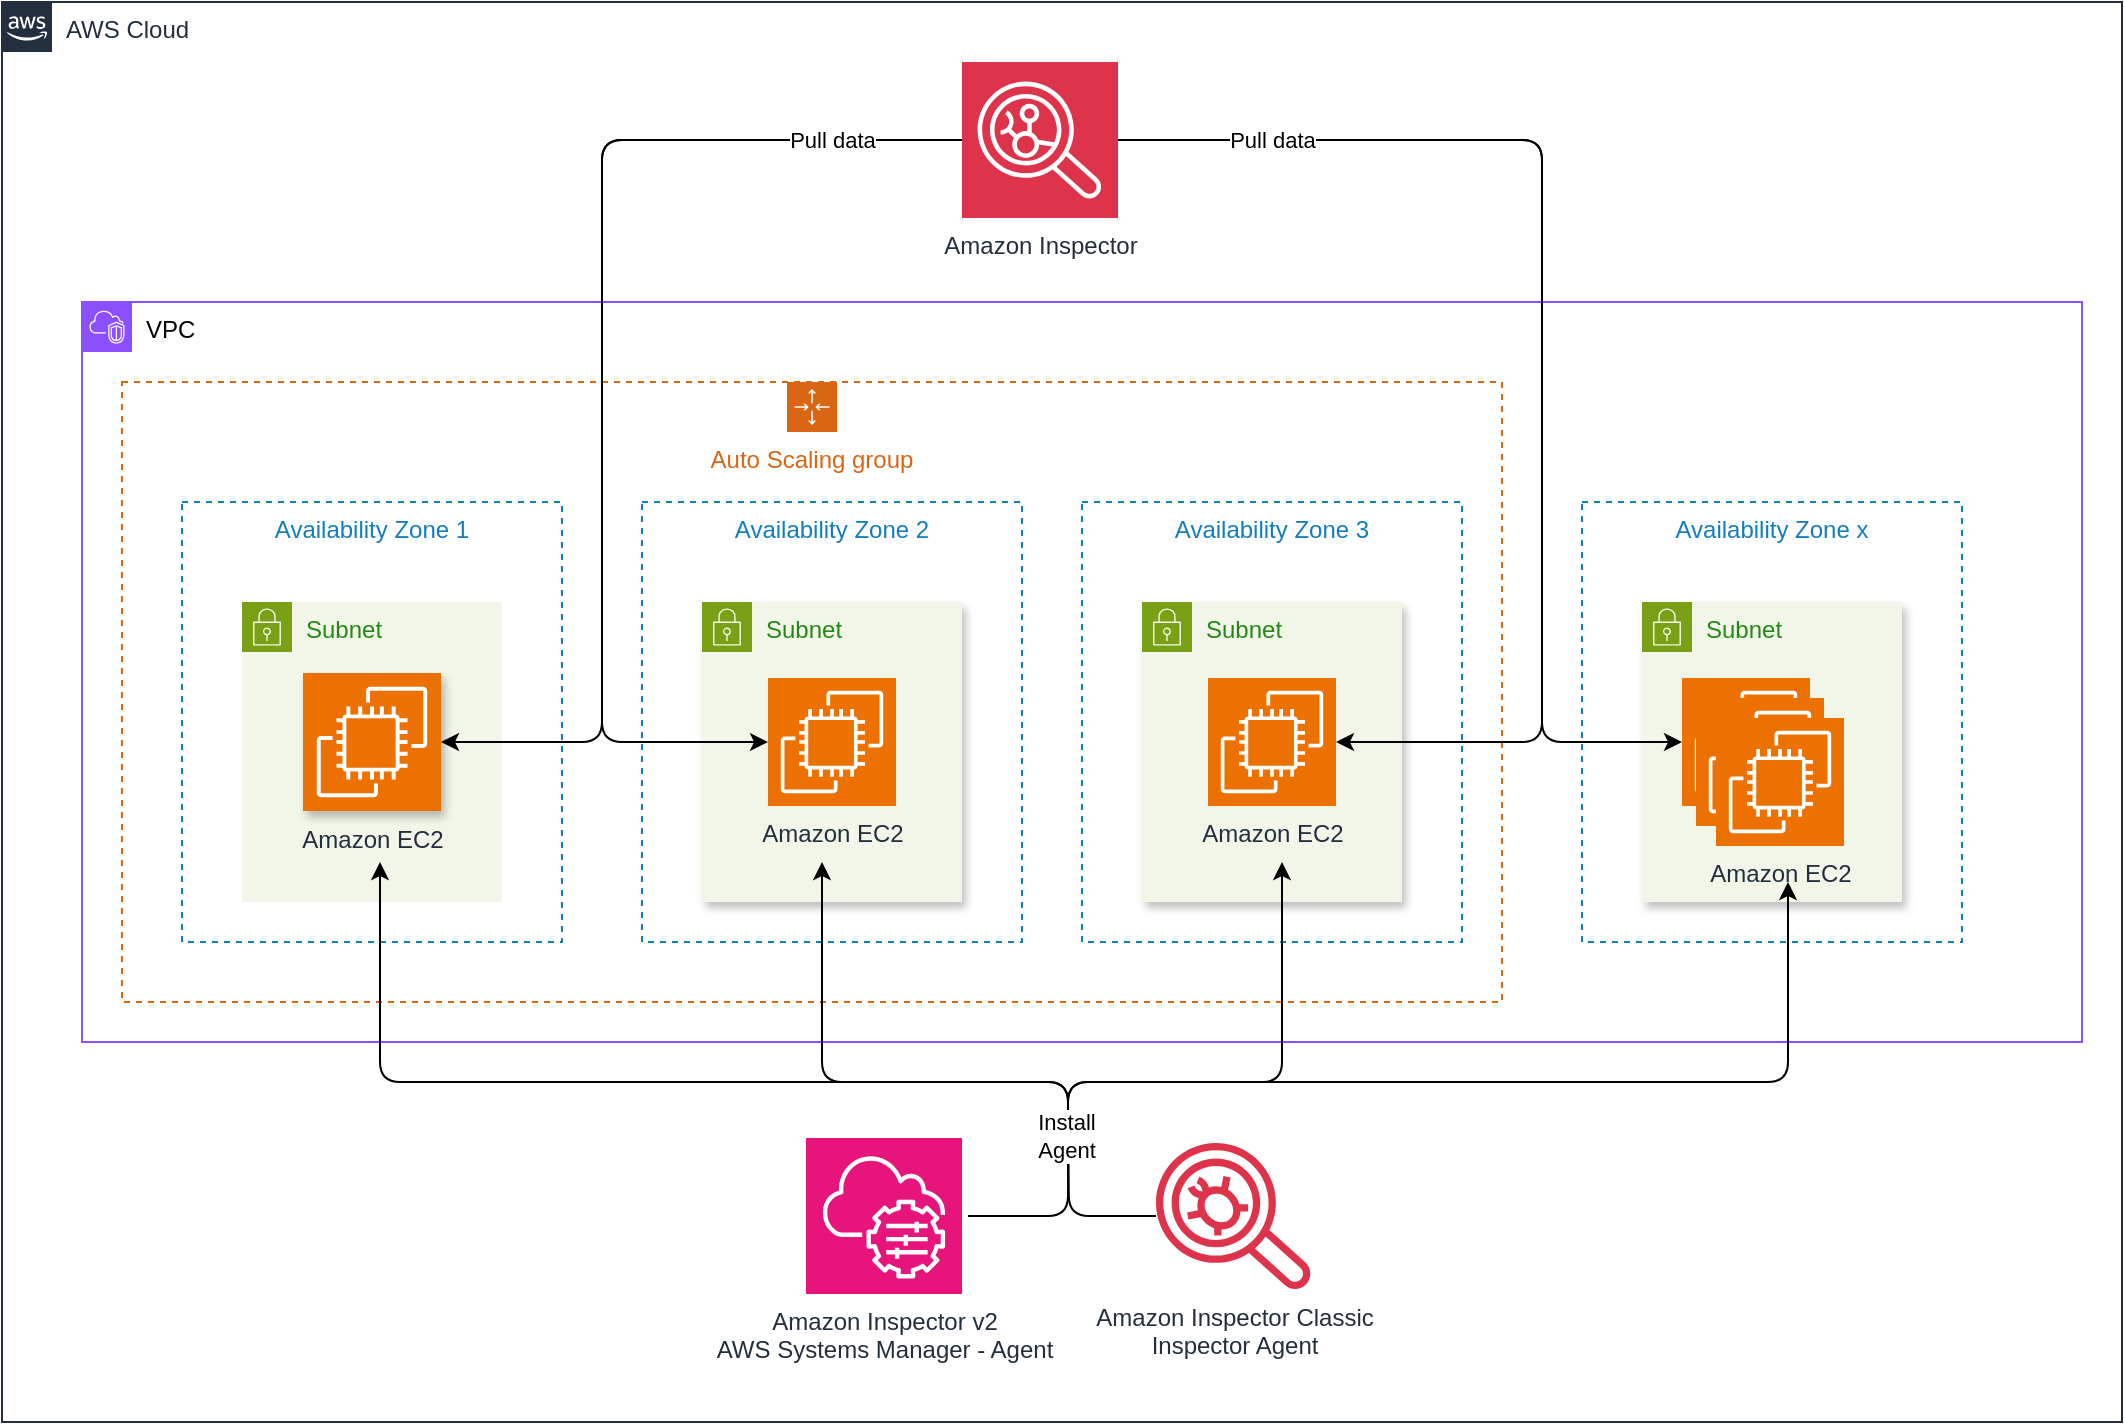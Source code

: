 <mxfile version="26.0.7">
  <diagram name="Page-1" id="f7VX984wakfF_ChnPinN">
    <mxGraphModel dx="801" dy="522" grid="1" gridSize="10" guides="1" tooltips="1" connect="1" arrows="1" fold="1" page="1" pageScale="1" pageWidth="827" pageHeight="1169" math="0" shadow="0">
      <root>
        <mxCell id="0" />
        <mxCell id="1" parent="0" />
        <mxCell id="Le-Q3GuwO5jUZ-lrrAV--2" value="AWS Cloud" style="points=[[0,0],[0.25,0],[0.5,0],[0.75,0],[1,0],[1,0.25],[1,0.5],[1,0.75],[1,1],[0.75,1],[0.5,1],[0.25,1],[0,1],[0,0.75],[0,0.5],[0,0.25]];outlineConnect=0;gradientColor=none;html=1;whiteSpace=wrap;fontSize=12;fontStyle=0;container=0;pointerEvents=0;collapsible=0;recursiveResize=0;shape=mxgraph.aws4.group;grIcon=mxgraph.aws4.group_aws_cloud_alt;strokeColor=#232F3E;fillColor=none;verticalAlign=top;align=left;spacingLeft=30;fontColor=#232F3E;dashed=0;" parent="1" vertex="1">
          <mxGeometry x="50" y="200" width="1060" height="710" as="geometry" />
        </mxCell>
        <mxCell id="rXXWZGMuoKE7Ul2ytwHZ-1" value="&lt;font style=&quot;color: rgb(0, 0, 0);&quot;&gt;VPC&lt;/font&gt;" style="points=[[0,0],[0.25,0],[0.5,0],[0.75,0],[1,0],[1,0.25],[1,0.5],[1,0.75],[1,1],[0.75,1],[0.5,1],[0.25,1],[0,1],[0,0.75],[0,0.5],[0,0.25]];outlineConnect=0;gradientColor=none;html=1;whiteSpace=wrap;fontSize=12;fontStyle=0;container=0;pointerEvents=0;collapsible=0;recursiveResize=0;shape=mxgraph.aws4.group;grIcon=mxgraph.aws4.group_vpc2;strokeColor=#8C4FFF;fillColor=none;verticalAlign=top;align=left;spacingLeft=30;fontColor=#AAB7B8;dashed=0;" parent="1" vertex="1">
          <mxGeometry x="90" y="350" width="1000" height="370" as="geometry" />
        </mxCell>
        <mxCell id="SKkETlBfhxfXCCKh9bTP-1" value="Auto Scaling group" style="points=[[0,0],[0.25,0],[0.5,0],[0.75,0],[1,0],[1,0.25],[1,0.5],[1,0.75],[1,1],[0.75,1],[0.5,1],[0.25,1],[0,1],[0,0.75],[0,0.5],[0,0.25]];outlineConnect=0;gradientColor=none;html=1;whiteSpace=wrap;fontSize=12;fontStyle=0;container=1;pointerEvents=0;collapsible=0;recursiveResize=0;shape=mxgraph.aws4.groupCenter;grIcon=mxgraph.aws4.group_auto_scaling_group;grStroke=1;strokeColor=#D86613;fillColor=none;verticalAlign=top;align=center;fontColor=#D86613;dashed=1;spacingTop=25;" parent="1" vertex="1">
          <mxGeometry x="110" y="390" width="690" height="310" as="geometry" />
        </mxCell>
        <mxCell id="rXXWZGMuoKE7Ul2ytwHZ-2" value="Availability Zone 1" style="fillColor=none;strokeColor=#147EBA;dashed=1;verticalAlign=top;fontStyle=0;fontColor=#147EBA;whiteSpace=wrap;html=1;" parent="SKkETlBfhxfXCCKh9bTP-1" vertex="1">
          <mxGeometry x="30" y="60" width="190" height="220" as="geometry" />
        </mxCell>
        <mxCell id="rXXWZGMuoKE7Ul2ytwHZ-4" value="Subnet" style="points=[[0,0],[0.25,0],[0.5,0],[0.75,0],[1,0],[1,0.25],[1,0.5],[1,0.75],[1,1],[0.75,1],[0.5,1],[0.25,1],[0,1],[0,0.75],[0,0.5],[0,0.25]];outlineConnect=0;gradientColor=none;html=1;whiteSpace=wrap;fontSize=12;fontStyle=0;container=1;pointerEvents=0;collapsible=0;recursiveResize=0;shape=mxgraph.aws4.group;grIcon=mxgraph.aws4.group_security_group;grStroke=0;strokeColor=#7AA116;fillColor=#F2F6E8;verticalAlign=top;align=left;spacingLeft=30;fontColor=#248814;dashed=0;" parent="SKkETlBfhxfXCCKh9bTP-1" vertex="1">
          <mxGeometry x="60" y="110" width="130" height="150" as="geometry" />
        </mxCell>
        <mxCell id="rXXWZGMuoKE7Ul2ytwHZ-6" value="Amazon EC2" style="sketch=0;points=[[0,0,0],[0.25,0,0],[0.5,0,0],[0.75,0,0],[1,0,0],[0,1,0],[0.25,1,0],[0.5,1,0],[0.75,1,0],[1,1,0],[0,0.25,0],[0,0.5,0],[0,0.75,0],[1,0.25,0],[1,0.5,0],[1,0.75,0]];outlineConnect=0;fontColor=#232F3E;fillColor=#ED7100;strokeColor=#ffffff;dashed=0;verticalLabelPosition=bottom;verticalAlign=top;align=center;html=1;fontSize=12;fontStyle=0;aspect=fixed;shape=mxgraph.aws4.resourceIcon;resIcon=mxgraph.aws4.ec2;shadow=1;" parent="rXXWZGMuoKE7Ul2ytwHZ-4" vertex="1">
          <mxGeometry x="30.5" y="35.5" width="69" height="69" as="geometry" />
        </mxCell>
        <mxCell id="rXXWZGMuoKE7Ul2ytwHZ-3" value="Availability Zone 2" style="fillColor=none;strokeColor=#147EBA;dashed=1;verticalAlign=top;fontStyle=0;fontColor=#147EBA;whiteSpace=wrap;html=1;" parent="SKkETlBfhxfXCCKh9bTP-1" vertex="1">
          <mxGeometry x="260" y="60" width="190" height="220" as="geometry" />
        </mxCell>
        <mxCell id="rXXWZGMuoKE7Ul2ytwHZ-5" value="Subnet" style="points=[[0,0],[0.25,0],[0.5,0],[0.75,0],[1,0],[1,0.25],[1,0.5],[1,0.75],[1,1],[0.75,1],[0.5,1],[0.25,1],[0,1],[0,0.75],[0,0.5],[0,0.25]];outlineConnect=0;gradientColor=none;html=1;whiteSpace=wrap;fontSize=12;fontStyle=0;container=1;pointerEvents=0;collapsible=0;recursiveResize=0;shape=mxgraph.aws4.group;grIcon=mxgraph.aws4.group_security_group;grStroke=0;strokeColor=#7AA116;fillColor=#F2F6E8;verticalAlign=top;align=left;spacingLeft=30;fontColor=#248814;dashed=0;shadow=1;" parent="SKkETlBfhxfXCCKh9bTP-1" vertex="1">
          <mxGeometry x="290" y="110" width="130" height="150" as="geometry" />
        </mxCell>
        <mxCell id="rXXWZGMuoKE7Ul2ytwHZ-13" value="Amazon EC2" style="sketch=0;points=[[0,0,0],[0.25,0,0],[0.5,0,0],[0.75,0,0],[1,0,0],[0,1,0],[0.25,1,0],[0.5,1,0],[0.75,1,0],[1,1,0],[0,0.25,0],[0,0.5,0],[0,0.75,0],[1,0.25,0],[1,0.5,0],[1,0.75,0]];outlineConnect=0;fontColor=#232F3E;fillColor=#ED7100;strokeColor=#ffffff;dashed=0;verticalLabelPosition=bottom;verticalAlign=top;align=center;html=1;fontSize=12;fontStyle=0;aspect=fixed;shape=mxgraph.aws4.resourceIcon;resIcon=mxgraph.aws4.ec2;" parent="rXXWZGMuoKE7Ul2ytwHZ-5" vertex="1">
          <mxGeometry x="33" y="38" width="64" height="64" as="geometry" />
        </mxCell>
        <mxCell id="SKkETlBfhxfXCCKh9bTP-2" value="Availability Zone 3" style="fillColor=none;strokeColor=#147EBA;dashed=1;verticalAlign=top;fontStyle=0;fontColor=#147EBA;whiteSpace=wrap;html=1;" parent="SKkETlBfhxfXCCKh9bTP-1" vertex="1">
          <mxGeometry x="480" y="60" width="190" height="220" as="geometry" />
        </mxCell>
        <mxCell id="SKkETlBfhxfXCCKh9bTP-3" value="Subnet" style="points=[[0,0],[0.25,0],[0.5,0],[0.75,0],[1,0],[1,0.25],[1,0.5],[1,0.75],[1,1],[0.75,1],[0.5,1],[0.25,1],[0,1],[0,0.75],[0,0.5],[0,0.25]];outlineConnect=0;gradientColor=none;html=1;whiteSpace=wrap;fontSize=12;fontStyle=0;container=1;pointerEvents=0;collapsible=0;recursiveResize=0;shape=mxgraph.aws4.group;grIcon=mxgraph.aws4.group_security_group;grStroke=0;strokeColor=#7AA116;fillColor=#F2F6E8;verticalAlign=top;align=left;spacingLeft=30;fontColor=#248814;dashed=0;shadow=1;" parent="SKkETlBfhxfXCCKh9bTP-1" vertex="1">
          <mxGeometry x="510" y="110" width="130" height="150" as="geometry" />
        </mxCell>
        <mxCell id="SKkETlBfhxfXCCKh9bTP-4" value="Amazon EC2" style="sketch=0;points=[[0,0,0],[0.25,0,0],[0.5,0,0],[0.75,0,0],[1,0,0],[0,1,0],[0.25,1,0],[0.5,1,0],[0.75,1,0],[1,1,0],[0,0.25,0],[0,0.5,0],[0,0.75,0],[1,0.25,0],[1,0.5,0],[1,0.75,0]];outlineConnect=0;fontColor=#232F3E;fillColor=#ED7100;strokeColor=#ffffff;dashed=0;verticalLabelPosition=bottom;verticalAlign=top;align=center;html=1;fontSize=12;fontStyle=0;aspect=fixed;shape=mxgraph.aws4.resourceIcon;resIcon=mxgraph.aws4.ec2;labelBackgroundColor=none;" parent="SKkETlBfhxfXCCKh9bTP-3" vertex="1">
          <mxGeometry x="33" y="38" width="64" height="64" as="geometry" />
        </mxCell>
        <mxCell id="SKkETlBfhxfXCCKh9bTP-6" value="Availability Zone x" style="fillColor=none;strokeColor=#147EBA;dashed=1;verticalAlign=top;fontStyle=0;fontColor=#147EBA;whiteSpace=wrap;html=1;" parent="1" vertex="1">
          <mxGeometry x="840" y="450" width="190" height="220" as="geometry" />
        </mxCell>
        <mxCell id="SKkETlBfhxfXCCKh9bTP-7" value="Subnet" style="points=[[0,0],[0.25,0],[0.5,0],[0.75,0],[1,0],[1,0.25],[1,0.5],[1,0.75],[1,1],[0.75,1],[0.5,1],[0.25,1],[0,1],[0,0.75],[0,0.5],[0,0.25]];outlineConnect=0;gradientColor=none;html=1;whiteSpace=wrap;fontSize=12;fontStyle=0;container=1;pointerEvents=0;collapsible=0;recursiveResize=0;shape=mxgraph.aws4.group;grIcon=mxgraph.aws4.group_security_group;grStroke=0;strokeColor=#7AA116;fillColor=#F2F6E8;verticalAlign=top;align=left;spacingLeft=30;fontColor=#248814;dashed=0;shadow=1;" parent="1" vertex="1">
          <mxGeometry x="870" y="500" width="130" height="150" as="geometry" />
        </mxCell>
        <mxCell id="SKkETlBfhxfXCCKh9bTP-8" value="" style="sketch=0;points=[[0,0,0],[0.25,0,0],[0.5,0,0],[0.75,0,0],[1,0,0],[0,1,0],[0.25,1,0],[0.5,1,0],[0.75,1,0],[1,1,0],[0,0.25,0],[0,0.5,0],[0,0.75,0],[1,0.25,0],[1,0.5,0],[1,0.75,0]];outlineConnect=0;fontColor=#232F3E;fillColor=#ED7100;strokeColor=#ffffff;dashed=0;verticalLabelPosition=bottom;verticalAlign=top;align=center;html=1;fontSize=12;fontStyle=0;aspect=fixed;shape=mxgraph.aws4.resourceIcon;resIcon=mxgraph.aws4.ec2;" parent="SKkETlBfhxfXCCKh9bTP-7" vertex="1">
          <mxGeometry x="20" y="38" width="64" height="64" as="geometry" />
        </mxCell>
        <mxCell id="SKkETlBfhxfXCCKh9bTP-13" value="" style="sketch=0;points=[[0,0,0],[0.25,0,0],[0.5,0,0],[0.75,0,0],[1,0,0],[0,1,0],[0.25,1,0],[0.5,1,0],[0.75,1,0],[1,1,0],[0,0.25,0],[0,0.5,0],[0,0.75,0],[1,0.25,0],[1,0.5,0],[1,0.75,0]];outlineConnect=0;fontColor=#232F3E;fillColor=#ED7100;strokeColor=#ffffff;dashed=0;verticalLabelPosition=bottom;verticalAlign=top;align=center;html=1;fontSize=12;fontStyle=0;aspect=fixed;shape=mxgraph.aws4.resourceIcon;resIcon=mxgraph.aws4.ec2;" parent="SKkETlBfhxfXCCKh9bTP-7" vertex="1">
          <mxGeometry x="27" y="48" width="64" height="64" as="geometry" />
        </mxCell>
        <mxCell id="SKkETlBfhxfXCCKh9bTP-14" value="Amazon EC2" style="sketch=0;points=[[0,0,0],[0.25,0,0],[0.5,0,0],[0.75,0,0],[1,0,0],[0,1,0],[0.25,1,0],[0.5,1,0],[0.75,1,0],[1,1,0],[0,0.25,0],[0,0.5,0],[0,0.75,0],[1,0.25,0],[1,0.5,0],[1,0.75,0]];outlineConnect=0;fontColor=#232F3E;fillColor=#ED7100;strokeColor=#ffffff;dashed=0;verticalLabelPosition=bottom;verticalAlign=top;align=center;html=1;fontSize=12;fontStyle=0;aspect=fixed;shape=mxgraph.aws4.resourceIcon;resIcon=mxgraph.aws4.ec2;" parent="1" vertex="1">
          <mxGeometry x="907" y="558" width="64" height="64" as="geometry" />
        </mxCell>
        <mxCell id="SKkETlBfhxfXCCKh9bTP-20" style="edgeStyle=orthogonalEdgeStyle;rounded=1;orthogonalLoop=1;jettySize=auto;html=1;curved=0;exitX=1;exitY=0.5;exitDx=0;exitDy=0;exitPerimeter=0;" parent="1" edge="1">
          <mxGeometry relative="1" as="geometry">
            <mxPoint x="533" y="807" as="sourcePoint" />
            <mxPoint x="943" y="640.0" as="targetPoint" />
            <Array as="points">
              <mxPoint x="583" y="807" />
              <mxPoint x="583" y="740" />
              <mxPoint x="943" y="740" />
            </Array>
          </mxGeometry>
        </mxCell>
        <mxCell id="SKkETlBfhxfXCCKh9bTP-16" style="edgeStyle=orthogonalEdgeStyle;rounded=1;orthogonalLoop=1;jettySize=auto;html=1;curved=0;exitX=0.5;exitY=0;exitDx=0;exitDy=0;exitPerimeter=0;endArrow=classic;startFill=0;endFill=1;" parent="1" edge="1">
          <mxGeometry relative="1" as="geometry">
            <mxPoint x="583.0" y="770" as="sourcePoint" />
            <mxPoint x="239" y="630" as="targetPoint" />
            <Array as="points">
              <mxPoint x="583" y="740" />
              <mxPoint x="239" y="740" />
            </Array>
          </mxGeometry>
        </mxCell>
        <mxCell id="SKkETlBfhxfXCCKh9bTP-19" style="edgeStyle=orthogonalEdgeStyle;rounded=1;orthogonalLoop=1;jettySize=auto;html=1;curved=0;endArrow=classic;startFill=0;endFill=1;exitX=0.5;exitY=0;exitDx=0;exitDy=0;exitPerimeter=0;" parent="1" edge="1">
          <mxGeometry relative="1" as="geometry">
            <mxPoint x="583.0" y="770" as="sourcePoint" />
            <mxPoint x="690" y="630" as="targetPoint" />
            <Array as="points">
              <mxPoint x="583" y="740" />
              <mxPoint x="690" y="740" />
            </Array>
          </mxGeometry>
        </mxCell>
        <mxCell id="SKkETlBfhxfXCCKh9bTP-18" style="edgeStyle=orthogonalEdgeStyle;rounded=1;orthogonalLoop=1;jettySize=auto;html=1;endArrow=classic;startFill=0;endFill=1;exitX=0.5;exitY=0;exitDx=0;exitDy=0;exitPerimeter=0;curved=0;" parent="1" edge="1">
          <mxGeometry relative="1" as="geometry">
            <mxPoint x="460" y="630" as="targetPoint" />
            <mxPoint x="583" y="770" as="sourcePoint" />
            <Array as="points">
              <mxPoint x="583" y="740" />
              <mxPoint x="460" y="740" />
              <mxPoint x="460" y="630" />
            </Array>
          </mxGeometry>
        </mxCell>
        <mxCell id="SKkETlBfhxfXCCKh9bTP-21" value="Amazon Inspector v2&lt;br&gt;AWS Systems Manager - Agent" style="sketch=0;points=[[0,0,0],[0.25,0,0],[0.5,0,0],[0.75,0,0],[1,0,0],[0,1,0],[0.25,1,0],[0.5,1,0],[0.75,1,0],[1,1,0],[0,0.25,0],[0,0.5,0],[0,0.75,0],[1,0.25,0],[1,0.5,0],[1,0.75,0]];points=[[0,0,0],[0.25,0,0],[0.5,0,0],[0.75,0,0],[1,0,0],[0,1,0],[0.25,1,0],[0.5,1,0],[0.75,1,0],[1,1,0],[0,0.25,0],[0,0.5,0],[0,0.75,0],[1,0.25,0],[1,0.5,0],[1,0.75,0]];outlineConnect=0;fontColor=#232F3E;fillColor=#E7157B;strokeColor=#ffffff;dashed=0;verticalLabelPosition=bottom;verticalAlign=top;align=center;html=1;fontSize=12;fontStyle=0;aspect=fixed;shape=mxgraph.aws4.resourceIcon;resIcon=mxgraph.aws4.systems_manager;" parent="1" vertex="1">
          <mxGeometry x="452" y="768" width="78" height="78" as="geometry" />
        </mxCell>
        <mxCell id="SKkETlBfhxfXCCKh9bTP-24" style="edgeStyle=orthogonalEdgeStyle;rounded=1;orthogonalLoop=1;jettySize=auto;html=1;curved=0;" parent="1" source="SKkETlBfhxfXCCKh9bTP-22" target="rXXWZGMuoKE7Ul2ytwHZ-6" edge="1">
          <mxGeometry relative="1" as="geometry">
            <Array as="points">
              <mxPoint x="350" y="269" />
              <mxPoint x="350" y="570" />
            </Array>
          </mxGeometry>
        </mxCell>
        <mxCell id="SKkETlBfhxfXCCKh9bTP-25" style="edgeStyle=orthogonalEdgeStyle;rounded=1;orthogonalLoop=1;jettySize=auto;html=1;curved=0;" parent="1" source="SKkETlBfhxfXCCKh9bTP-22" target="rXXWZGMuoKE7Ul2ytwHZ-13" edge="1">
          <mxGeometry relative="1" as="geometry">
            <Array as="points">
              <mxPoint x="350" y="269" />
              <mxPoint x="350" y="570" />
            </Array>
          </mxGeometry>
        </mxCell>
        <mxCell id="SKkETlBfhxfXCCKh9bTP-33" value="Pull data" style="edgeLabel;html=1;align=center;verticalAlign=middle;resizable=0;points=[];" parent="SKkETlBfhxfXCCKh9bTP-25" vertex="1" connectable="0">
          <mxGeometry x="-0.626" y="-1" relative="1" as="geometry">
            <mxPoint x="40" y="1" as="offset" />
          </mxGeometry>
        </mxCell>
        <mxCell id="SKkETlBfhxfXCCKh9bTP-22" value="Amazon Inspector" style="sketch=0;points=[[0,0,0],[0.25,0,0],[0.5,0,0],[0.75,0,0],[1,0,0],[0,1,0],[0.25,1,0],[0.5,1,0],[0.75,1,0],[1,1,0],[0,0.25,0],[0,0.5,0],[0,0.75,0],[1,0.25,0],[1,0.5,0],[1,0.75,0]];outlineConnect=0;fontColor=#232F3E;fillColor=#DD344C;strokeColor=#ffffff;dashed=0;verticalLabelPosition=bottom;verticalAlign=top;align=center;html=1;fontSize=12;fontStyle=0;aspect=fixed;shape=mxgraph.aws4.resourceIcon;resIcon=mxgraph.aws4.inspector;" parent="1" vertex="1">
          <mxGeometry x="530" y="230" width="78" height="78" as="geometry" />
        </mxCell>
        <mxCell id="SKkETlBfhxfXCCKh9bTP-26" style="edgeStyle=orthogonalEdgeStyle;rounded=1;orthogonalLoop=1;jettySize=auto;html=1;entryX=1;entryY=0.5;entryDx=0;entryDy=0;entryPerimeter=0;curved=0;" parent="1" source="SKkETlBfhxfXCCKh9bTP-22" target="SKkETlBfhxfXCCKh9bTP-4" edge="1">
          <mxGeometry relative="1" as="geometry">
            <Array as="points">
              <mxPoint x="820" y="269" />
              <mxPoint x="820" y="570" />
            </Array>
          </mxGeometry>
        </mxCell>
        <mxCell id="SKkETlBfhxfXCCKh9bTP-27" style="edgeStyle=orthogonalEdgeStyle;rounded=1;orthogonalLoop=1;jettySize=auto;html=1;entryX=0;entryY=0.5;entryDx=0;entryDy=0;entryPerimeter=0;curved=0;" parent="1" source="SKkETlBfhxfXCCKh9bTP-22" target="SKkETlBfhxfXCCKh9bTP-8" edge="1">
          <mxGeometry relative="1" as="geometry">
            <Array as="points">
              <mxPoint x="820" y="269" />
              <mxPoint x="820" y="570" />
            </Array>
          </mxGeometry>
        </mxCell>
        <mxCell id="SKkETlBfhxfXCCKh9bTP-34" value="Pull data" style="edgeLabel;html=1;align=center;verticalAlign=middle;resizable=0;points=[];" parent="SKkETlBfhxfXCCKh9bTP-27" vertex="1" connectable="0">
          <mxGeometry x="-0.612" y="-2" relative="1" as="geometry">
            <mxPoint x="-36" y="-2" as="offset" />
          </mxGeometry>
        </mxCell>
        <mxCell id="SKkETlBfhxfXCCKh9bTP-31" style="edgeStyle=orthogonalEdgeStyle;rounded=1;orthogonalLoop=1;jettySize=auto;html=1;endArrow=none;startFill=0;curved=0;" parent="1" source="SKkETlBfhxfXCCKh9bTP-30" edge="1">
          <mxGeometry relative="1" as="geometry">
            <mxPoint x="583" y="750" as="targetPoint" />
            <mxPoint x="635" y="807" as="sourcePoint" />
          </mxGeometry>
        </mxCell>
        <mxCell id="SKkETlBfhxfXCCKh9bTP-32" value="Install &lt;br&gt;Agent" style="edgeLabel;html=1;align=center;verticalAlign=middle;resizable=0;points=[];" parent="SKkETlBfhxfXCCKh9bTP-31" vertex="1" connectable="0">
          <mxGeometry x="0.606" y="2" relative="1" as="geometry">
            <mxPoint x="1" y="-3" as="offset" />
          </mxGeometry>
        </mxCell>
        <mxCell id="SKkETlBfhxfXCCKh9bTP-30" value="Amazon Inspector Classic&lt;br&gt;Inspector Agent" style="sketch=0;outlineConnect=0;fontColor=#232F3E;gradientColor=none;fillColor=#DD344C;strokeColor=none;dashed=0;verticalLabelPosition=bottom;verticalAlign=top;align=center;html=1;fontSize=12;fontStyle=0;aspect=fixed;pointerEvents=1;shape=mxgraph.aws4.agent;" parent="1" vertex="1">
          <mxGeometry x="627" y="770" width="78" height="74" as="geometry" />
        </mxCell>
      </root>
    </mxGraphModel>
  </diagram>
</mxfile>
